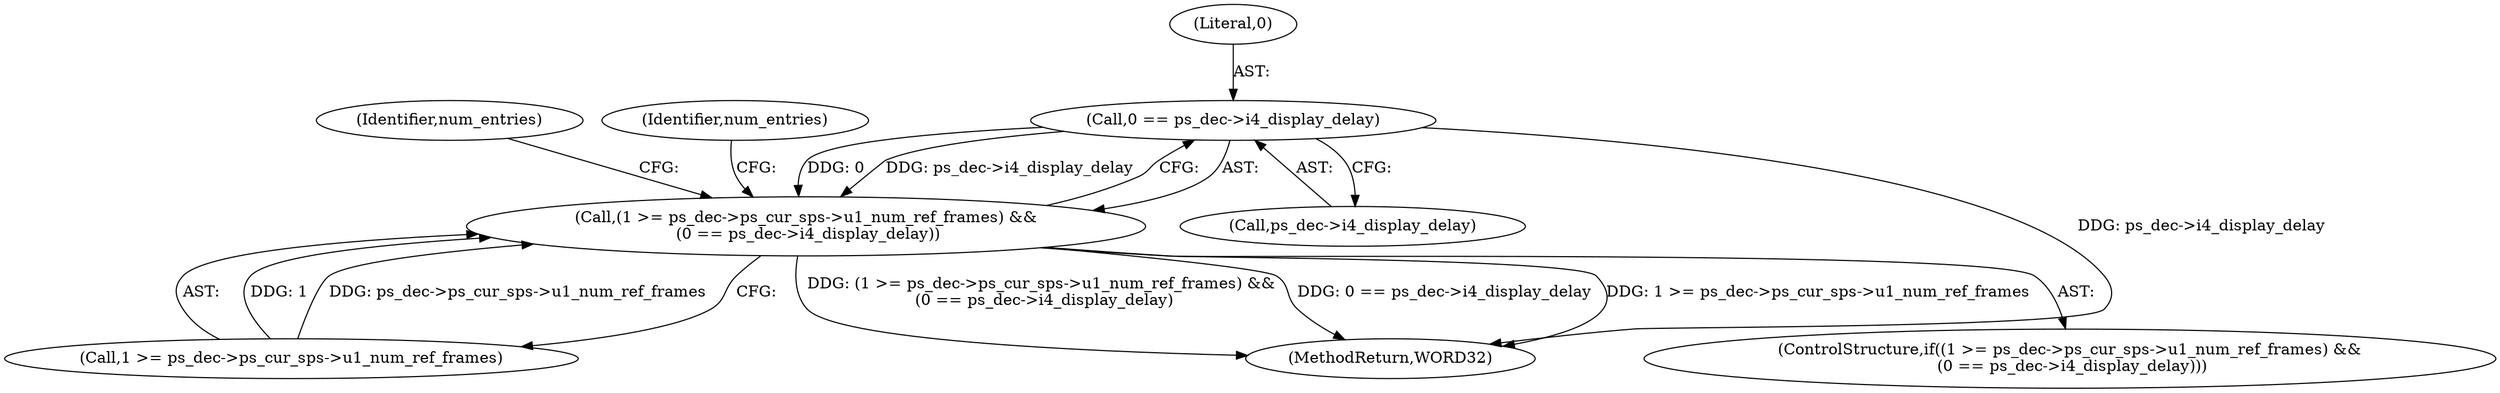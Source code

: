 digraph "0_Android_e629194c62a9a129ce378e08cb1059a8a53f1795_0@pointer" {
"1000774" [label="(Call,0 == ps_dec->i4_display_delay)"];
"1000766" [label="(Call,(1 >= ps_dec->ps_cur_sps->u1_num_ref_frames) &&\n (0 == ps_dec->i4_display_delay))"];
"1000776" [label="(Call,ps_dec->i4_display_delay)"];
"1000775" [label="(Literal,0)"];
"1001358" [label="(MethodReturn,WORD32)"];
"1000767" [label="(Call,1 >= ps_dec->ps_cur_sps->u1_num_ref_frames)"];
"1000784" [label="(Identifier,num_entries)"];
"1000774" [label="(Call,0 == ps_dec->i4_display_delay)"];
"1000781" [label="(Identifier,num_entries)"];
"1000765" [label="(ControlStructure,if((1 >= ps_dec->ps_cur_sps->u1_num_ref_frames) &&\n (0 == ps_dec->i4_display_delay)))"];
"1000766" [label="(Call,(1 >= ps_dec->ps_cur_sps->u1_num_ref_frames) &&\n (0 == ps_dec->i4_display_delay))"];
"1000774" -> "1000766"  [label="AST: "];
"1000774" -> "1000776"  [label="CFG: "];
"1000775" -> "1000774"  [label="AST: "];
"1000776" -> "1000774"  [label="AST: "];
"1000766" -> "1000774"  [label="CFG: "];
"1000774" -> "1001358"  [label="DDG: ps_dec->i4_display_delay"];
"1000774" -> "1000766"  [label="DDG: 0"];
"1000774" -> "1000766"  [label="DDG: ps_dec->i4_display_delay"];
"1000766" -> "1000765"  [label="AST: "];
"1000766" -> "1000767"  [label="CFG: "];
"1000767" -> "1000766"  [label="AST: "];
"1000781" -> "1000766"  [label="CFG: "];
"1000784" -> "1000766"  [label="CFG: "];
"1000766" -> "1001358"  [label="DDG: 1 >= ps_dec->ps_cur_sps->u1_num_ref_frames"];
"1000766" -> "1001358"  [label="DDG: (1 >= ps_dec->ps_cur_sps->u1_num_ref_frames) &&\n (0 == ps_dec->i4_display_delay)"];
"1000766" -> "1001358"  [label="DDG: 0 == ps_dec->i4_display_delay"];
"1000767" -> "1000766"  [label="DDG: 1"];
"1000767" -> "1000766"  [label="DDG: ps_dec->ps_cur_sps->u1_num_ref_frames"];
}
